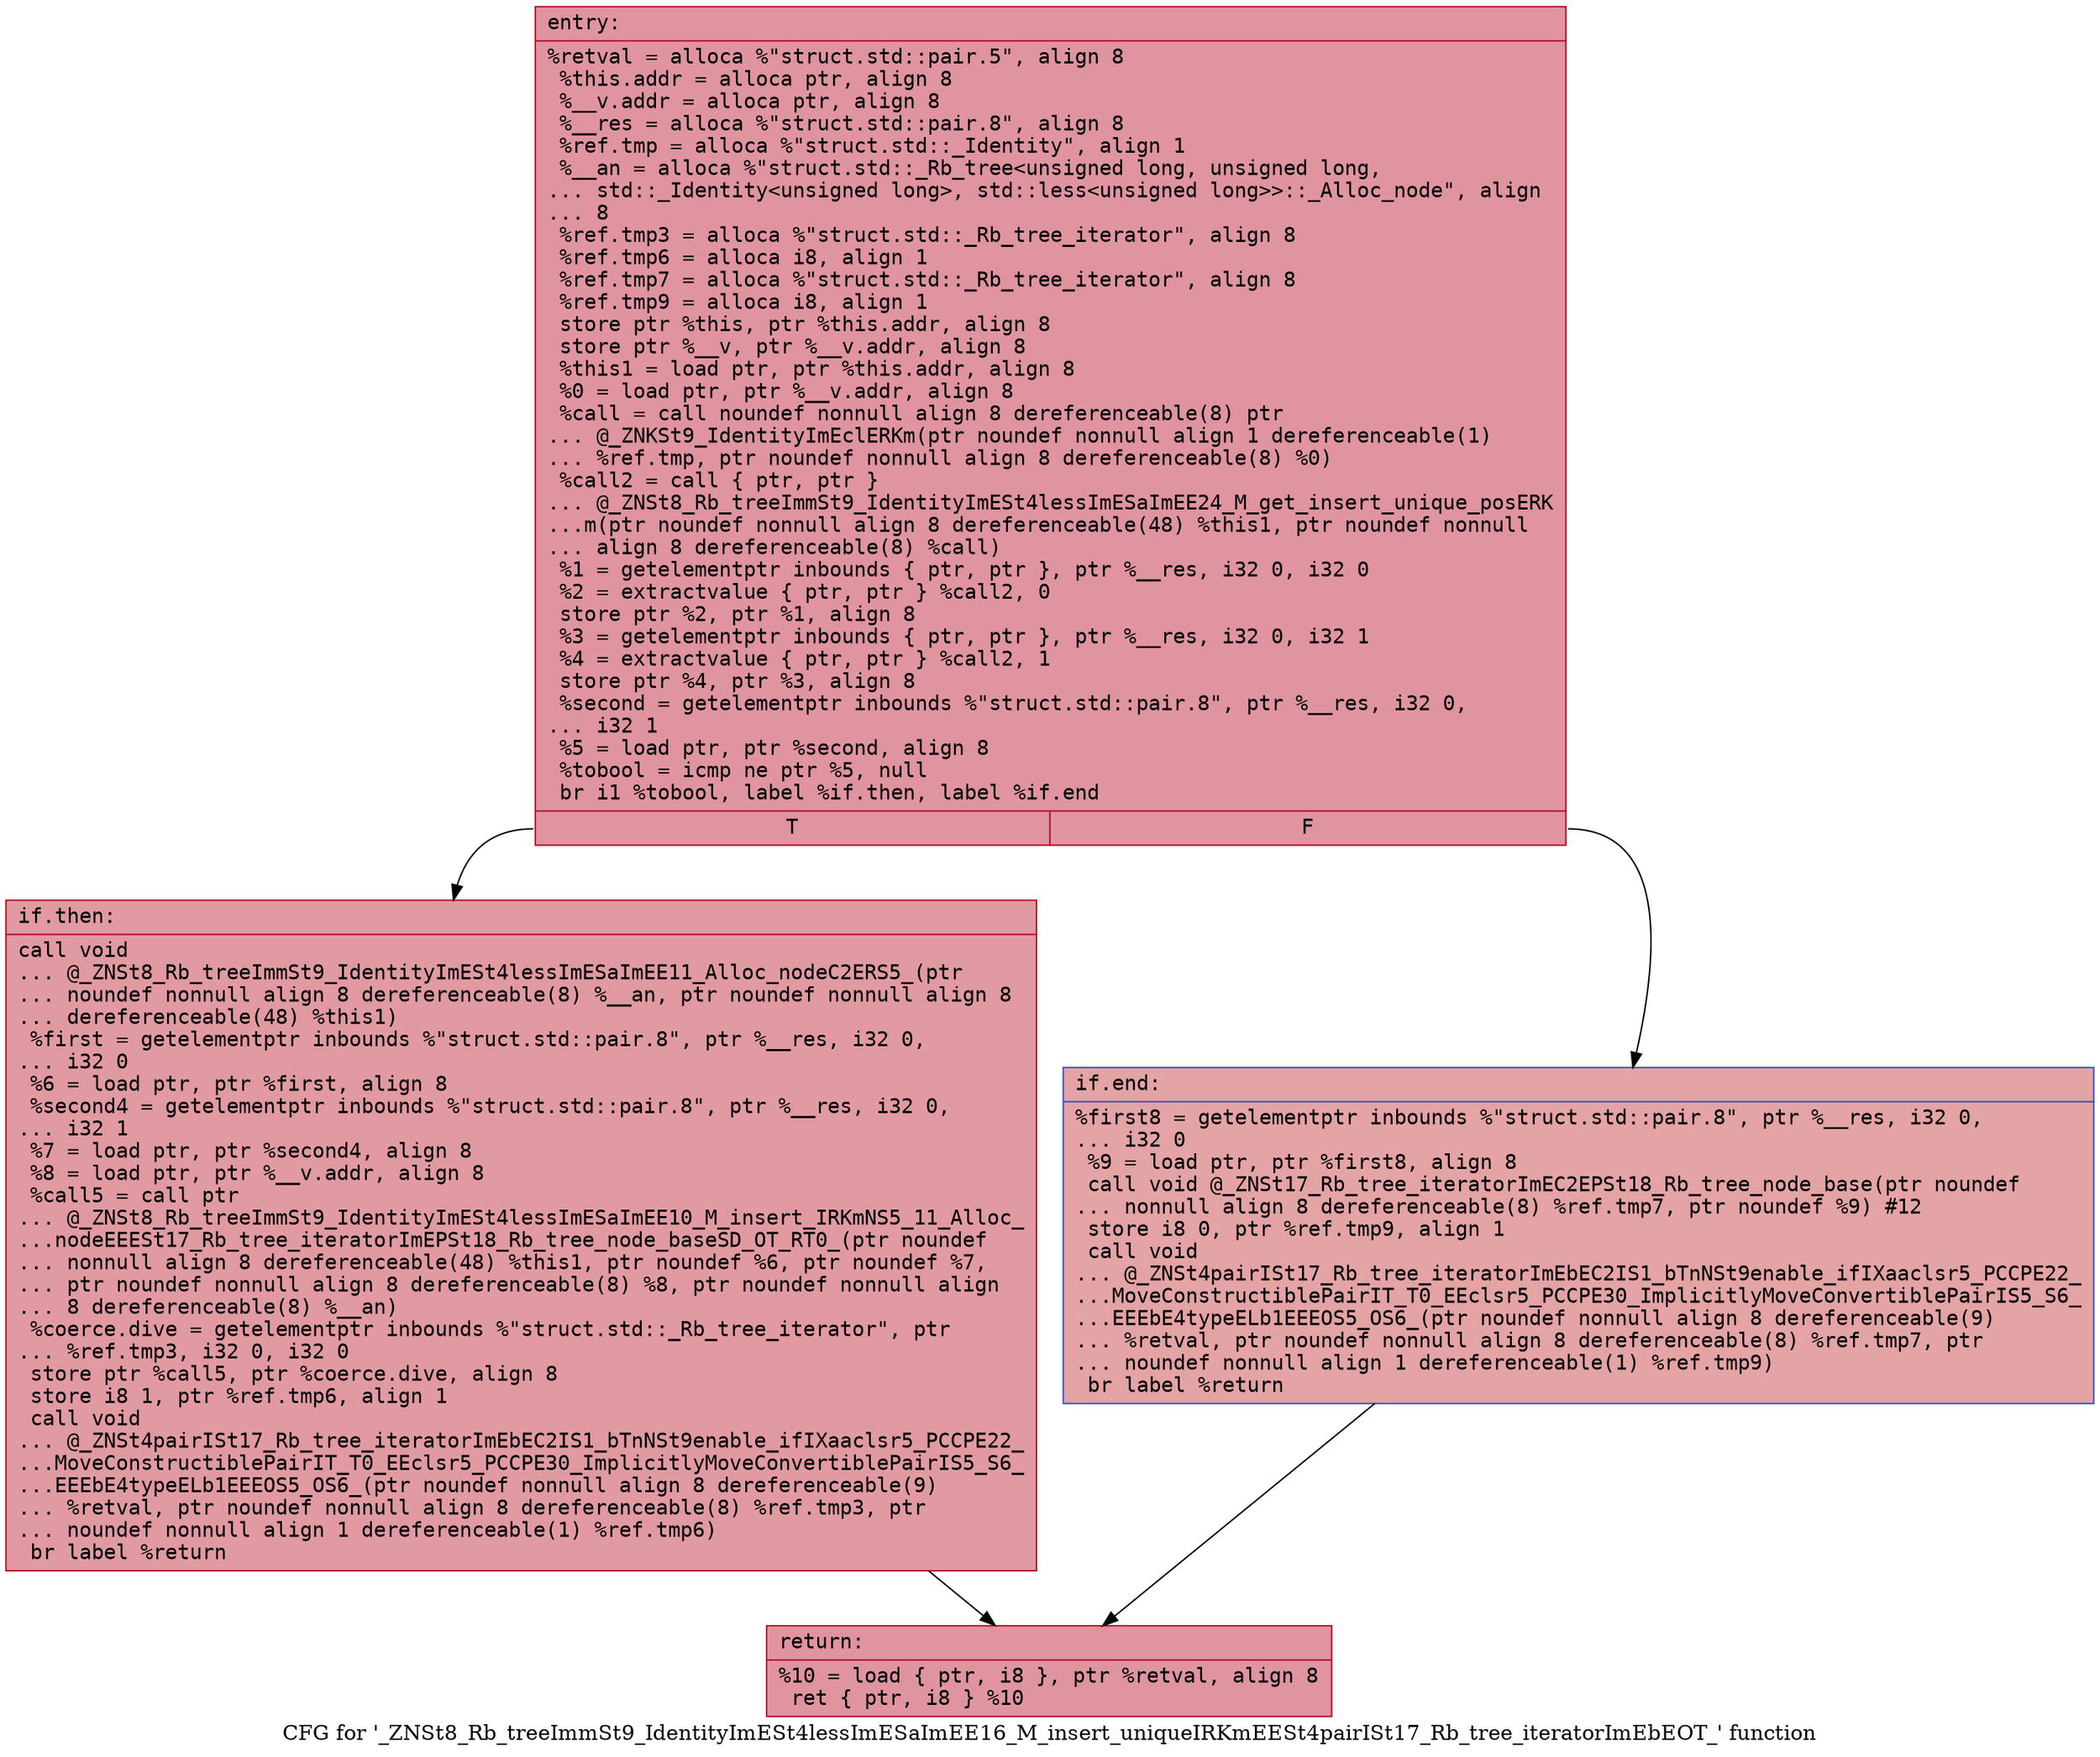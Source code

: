 digraph "CFG for '_ZNSt8_Rb_treeImmSt9_IdentityImESt4lessImESaImEE16_M_insert_uniqueIRKmEESt4pairISt17_Rb_tree_iteratorImEbEOT_' function" {
	label="CFG for '_ZNSt8_Rb_treeImmSt9_IdentityImESt4lessImESaImEE16_M_insert_uniqueIRKmEESt4pairISt17_Rb_tree_iteratorImEbEOT_' function";

	Node0x5634657535f0 [shape=record,color="#b70d28ff", style=filled, fillcolor="#b70d2870" fontname="Courier",label="{entry:\l|  %retval = alloca %\"struct.std::pair.5\", align 8\l  %this.addr = alloca ptr, align 8\l  %__v.addr = alloca ptr, align 8\l  %__res = alloca %\"struct.std::pair.8\", align 8\l  %ref.tmp = alloca %\"struct.std::_Identity\", align 1\l  %__an = alloca %\"struct.std::_Rb_tree\<unsigned long, unsigned long,\l... std::_Identity\<unsigned long\>, std::less\<unsigned long\>\>::_Alloc_node\", align\l... 8\l  %ref.tmp3 = alloca %\"struct.std::_Rb_tree_iterator\", align 8\l  %ref.tmp6 = alloca i8, align 1\l  %ref.tmp7 = alloca %\"struct.std::_Rb_tree_iterator\", align 8\l  %ref.tmp9 = alloca i8, align 1\l  store ptr %this, ptr %this.addr, align 8\l  store ptr %__v, ptr %__v.addr, align 8\l  %this1 = load ptr, ptr %this.addr, align 8\l  %0 = load ptr, ptr %__v.addr, align 8\l  %call = call noundef nonnull align 8 dereferenceable(8) ptr\l... @_ZNKSt9_IdentityImEclERKm(ptr noundef nonnull align 1 dereferenceable(1)\l... %ref.tmp, ptr noundef nonnull align 8 dereferenceable(8) %0)\l  %call2 = call \{ ptr, ptr \}\l... @_ZNSt8_Rb_treeImmSt9_IdentityImESt4lessImESaImEE24_M_get_insert_unique_posERK\l...m(ptr noundef nonnull align 8 dereferenceable(48) %this1, ptr noundef nonnull\l... align 8 dereferenceable(8) %call)\l  %1 = getelementptr inbounds \{ ptr, ptr \}, ptr %__res, i32 0, i32 0\l  %2 = extractvalue \{ ptr, ptr \} %call2, 0\l  store ptr %2, ptr %1, align 8\l  %3 = getelementptr inbounds \{ ptr, ptr \}, ptr %__res, i32 0, i32 1\l  %4 = extractvalue \{ ptr, ptr \} %call2, 1\l  store ptr %4, ptr %3, align 8\l  %second = getelementptr inbounds %\"struct.std::pair.8\", ptr %__res, i32 0,\l... i32 1\l  %5 = load ptr, ptr %second, align 8\l  %tobool = icmp ne ptr %5, null\l  br i1 %tobool, label %if.then, label %if.end\l|{<s0>T|<s1>F}}"];
	Node0x5634657535f0:s0 -> Node0x5634657547f0[tooltip="entry -> if.then\nProbability 62.50%" ];
	Node0x5634657535f0:s1 -> Node0x563465754860[tooltip="entry -> if.end\nProbability 37.50%" ];
	Node0x5634657547f0 [shape=record,color="#b70d28ff", style=filled, fillcolor="#bb1b2c70" fontname="Courier",label="{if.then:\l|  call void\l... @_ZNSt8_Rb_treeImmSt9_IdentityImESt4lessImESaImEE11_Alloc_nodeC2ERS5_(ptr\l... noundef nonnull align 8 dereferenceable(8) %__an, ptr noundef nonnull align 8\l... dereferenceable(48) %this1)\l  %first = getelementptr inbounds %\"struct.std::pair.8\", ptr %__res, i32 0,\l... i32 0\l  %6 = load ptr, ptr %first, align 8\l  %second4 = getelementptr inbounds %\"struct.std::pair.8\", ptr %__res, i32 0,\l... i32 1\l  %7 = load ptr, ptr %second4, align 8\l  %8 = load ptr, ptr %__v.addr, align 8\l  %call5 = call ptr\l... @_ZNSt8_Rb_treeImmSt9_IdentityImESt4lessImESaImEE10_M_insert_IRKmNS5_11_Alloc_\l...nodeEEESt17_Rb_tree_iteratorImEPSt18_Rb_tree_node_baseSD_OT_RT0_(ptr noundef\l... nonnull align 8 dereferenceable(48) %this1, ptr noundef %6, ptr noundef %7,\l... ptr noundef nonnull align 8 dereferenceable(8) %8, ptr noundef nonnull align\l... 8 dereferenceable(8) %__an)\l  %coerce.dive = getelementptr inbounds %\"struct.std::_Rb_tree_iterator\", ptr\l... %ref.tmp3, i32 0, i32 0\l  store ptr %call5, ptr %coerce.dive, align 8\l  store i8 1, ptr %ref.tmp6, align 1\l  call void\l... @_ZNSt4pairISt17_Rb_tree_iteratorImEbEC2IS1_bTnNSt9enable_ifIXaaclsr5_PCCPE22_\l...MoveConstructiblePairIT_T0_EEclsr5_PCCPE30_ImplicitlyMoveConvertiblePairIS5_S6_\l...EEEbE4typeELb1EEEOS5_OS6_(ptr noundef nonnull align 8 dereferenceable(9)\l... %retval, ptr noundef nonnull align 8 dereferenceable(8) %ref.tmp3, ptr\l... noundef nonnull align 1 dereferenceable(1) %ref.tmp6)\l  br label %return\l}"];
	Node0x5634657547f0 -> Node0x563465755610[tooltip="if.then -> return\nProbability 100.00%" ];
	Node0x563465754860 [shape=record,color="#3d50c3ff", style=filled, fillcolor="#c32e3170" fontname="Courier",label="{if.end:\l|  %first8 = getelementptr inbounds %\"struct.std::pair.8\", ptr %__res, i32 0,\l... i32 0\l  %9 = load ptr, ptr %first8, align 8\l  call void @_ZNSt17_Rb_tree_iteratorImEC2EPSt18_Rb_tree_node_base(ptr noundef\l... nonnull align 8 dereferenceable(8) %ref.tmp7, ptr noundef %9) #12\l  store i8 0, ptr %ref.tmp9, align 1\l  call void\l... @_ZNSt4pairISt17_Rb_tree_iteratorImEbEC2IS1_bTnNSt9enable_ifIXaaclsr5_PCCPE22_\l...MoveConstructiblePairIT_T0_EEclsr5_PCCPE30_ImplicitlyMoveConvertiblePairIS5_S6_\l...EEEbE4typeELb1EEEOS5_OS6_(ptr noundef nonnull align 8 dereferenceable(9)\l... %retval, ptr noundef nonnull align 8 dereferenceable(8) %ref.tmp7, ptr\l... noundef nonnull align 1 dereferenceable(1) %ref.tmp9)\l  br label %return\l}"];
	Node0x563465754860 -> Node0x563465755610[tooltip="if.end -> return\nProbability 100.00%" ];
	Node0x563465755610 [shape=record,color="#b70d28ff", style=filled, fillcolor="#b70d2870" fontname="Courier",label="{return:\l|  %10 = load \{ ptr, i8 \}, ptr %retval, align 8\l  ret \{ ptr, i8 \} %10\l}"];
}
